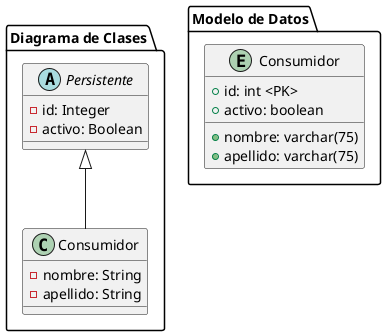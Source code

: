 @startuml
package "Diagrama de Clases" {
    abstract class Persistente {
        -id: Integer
        -activo: Boolean
    }

    class Consumidor {
        -nombre: String
        -apellido: String
    }

    Persistente <|-- Consumidor
}

package "Modelo de Datos" {
    entity "Consumidor" as consumidor {
        +id: int <PK>
        +activo: boolean
        +nombre: varchar(75)
        +apellido: varchar(75)
    }
}
@enduml
